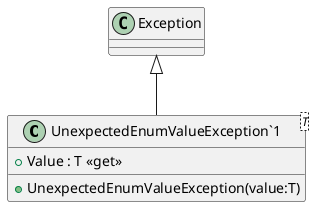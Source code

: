 @startuml
class "UnexpectedEnumValueException`1"<T> {
    + UnexpectedEnumValueException(value:T)
    + Value : T <<get>>
}
Exception <|-- "UnexpectedEnumValueException`1"
@enduml

